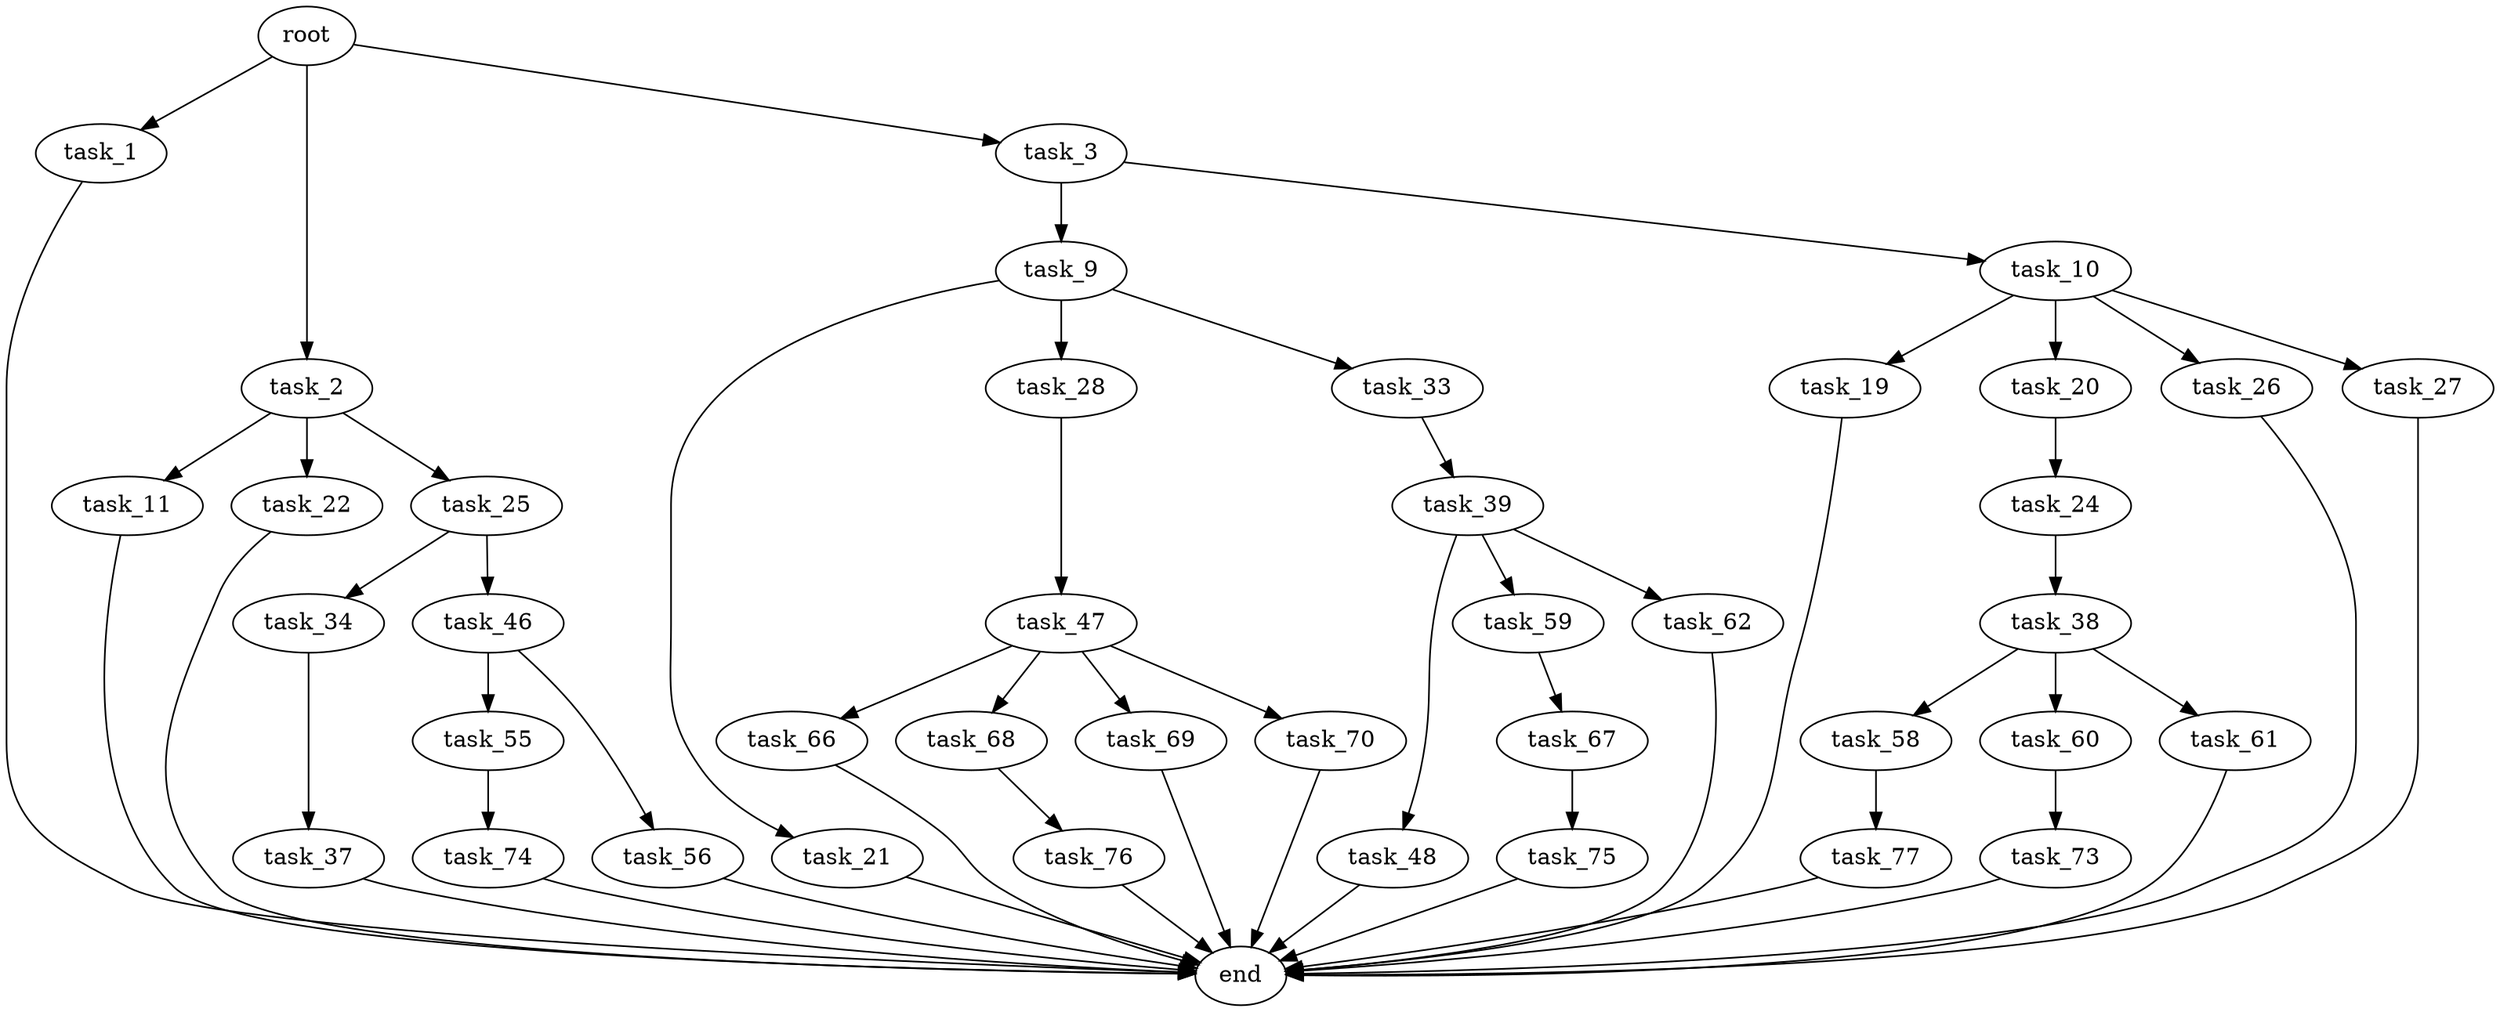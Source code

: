digraph G {
  root [size="0.000000"];
  task_1 [size="368293445632.000000"];
  task_2 [size="7827481038.000000"];
  task_3 [size="19574701003.000000"];
  end [size="0.000000"];
  task_11 [size="307511621532.000000"];
  task_22 [size="19982272854.000000"];
  task_25 [size="501609236.000000"];
  task_9 [size="11761961476.000000"];
  task_10 [size="3740733923.000000"];
  task_21 [size="3315675719.000000"];
  task_28 [size="9985414864.000000"];
  task_33 [size="16364289165.000000"];
  task_19 [size="1621285211.000000"];
  task_20 [size="134217728000.000000"];
  task_26 [size="283654317792.000000"];
  task_27 [size="368293445632.000000"];
  task_24 [size="1302349931.000000"];
  task_38 [size="134217728000.000000"];
  task_34 [size="444664869197.000000"];
  task_46 [size="295344675824.000000"];
  task_47 [size="782757789696.000000"];
  task_39 [size="231928233984.000000"];
  task_37 [size="3143769746.000000"];
  task_58 [size="549755813888.000000"];
  task_60 [size="782757789696.000000"];
  task_61 [size="38718740970.000000"];
  task_48 [size="232656739237.000000"];
  task_59 [size="614117401092.000000"];
  task_62 [size="549755813888.000000"];
  task_55 [size="202716226529.000000"];
  task_56 [size="15710694935.000000"];
  task_66 [size="46121284897.000000"];
  task_68 [size="21438539979.000000"];
  task_69 [size="504588418.000000"];
  task_70 [size="591912302145.000000"];
  task_74 [size="78967444393.000000"];
  task_77 [size="231928233984.000000"];
  task_67 [size="68719476736.000000"];
  task_73 [size="8589934592.000000"];
  task_75 [size="17963493552.000000"];
  task_76 [size="231928233984.000000"];

  root -> task_1 [size="1.000000"];
  root -> task_2 [size="1.000000"];
  root -> task_3 [size="1.000000"];
  task_1 -> end [size="1.000000"];
  task_2 -> task_11 [size="209715200.000000"];
  task_2 -> task_22 [size="209715200.000000"];
  task_2 -> task_25 [size="209715200.000000"];
  task_3 -> task_9 [size="411041792.000000"];
  task_3 -> task_10 [size="411041792.000000"];
  task_11 -> end [size="1.000000"];
  task_22 -> end [size="1.000000"];
  task_25 -> task_34 [size="33554432.000000"];
  task_25 -> task_46 [size="33554432.000000"];
  task_9 -> task_21 [size="679477248.000000"];
  task_9 -> task_28 [size="679477248.000000"];
  task_9 -> task_33 [size="679477248.000000"];
  task_10 -> task_19 [size="209715200.000000"];
  task_10 -> task_20 [size="209715200.000000"];
  task_10 -> task_26 [size="209715200.000000"];
  task_10 -> task_27 [size="209715200.000000"];
  task_21 -> end [size="1.000000"];
  task_28 -> task_47 [size="209715200.000000"];
  task_33 -> task_39 [size="301989888.000000"];
  task_19 -> end [size="1.000000"];
  task_20 -> task_24 [size="209715200.000000"];
  task_26 -> end [size="1.000000"];
  task_27 -> end [size="1.000000"];
  task_24 -> task_38 [size="134217728.000000"];
  task_38 -> task_58 [size="209715200.000000"];
  task_38 -> task_60 [size="209715200.000000"];
  task_38 -> task_61 [size="209715200.000000"];
  task_34 -> task_37 [size="838860800.000000"];
  task_46 -> task_55 [size="301989888.000000"];
  task_46 -> task_56 [size="301989888.000000"];
  task_47 -> task_66 [size="679477248.000000"];
  task_47 -> task_68 [size="679477248.000000"];
  task_47 -> task_69 [size="679477248.000000"];
  task_47 -> task_70 [size="679477248.000000"];
  task_39 -> task_48 [size="301989888.000000"];
  task_39 -> task_59 [size="301989888.000000"];
  task_39 -> task_62 [size="301989888.000000"];
  task_37 -> end [size="1.000000"];
  task_58 -> task_77 [size="536870912.000000"];
  task_60 -> task_73 [size="679477248.000000"];
  task_61 -> end [size="1.000000"];
  task_48 -> end [size="1.000000"];
  task_59 -> task_67 [size="536870912.000000"];
  task_62 -> end [size="1.000000"];
  task_55 -> task_74 [size="209715200.000000"];
  task_56 -> end [size="1.000000"];
  task_66 -> end [size="1.000000"];
  task_68 -> task_76 [size="411041792.000000"];
  task_69 -> end [size="1.000000"];
  task_70 -> end [size="1.000000"];
  task_74 -> end [size="1.000000"];
  task_77 -> end [size="1.000000"];
  task_67 -> task_75 [size="134217728.000000"];
  task_73 -> end [size="1.000000"];
  task_75 -> end [size="1.000000"];
  task_76 -> end [size="1.000000"];
}
